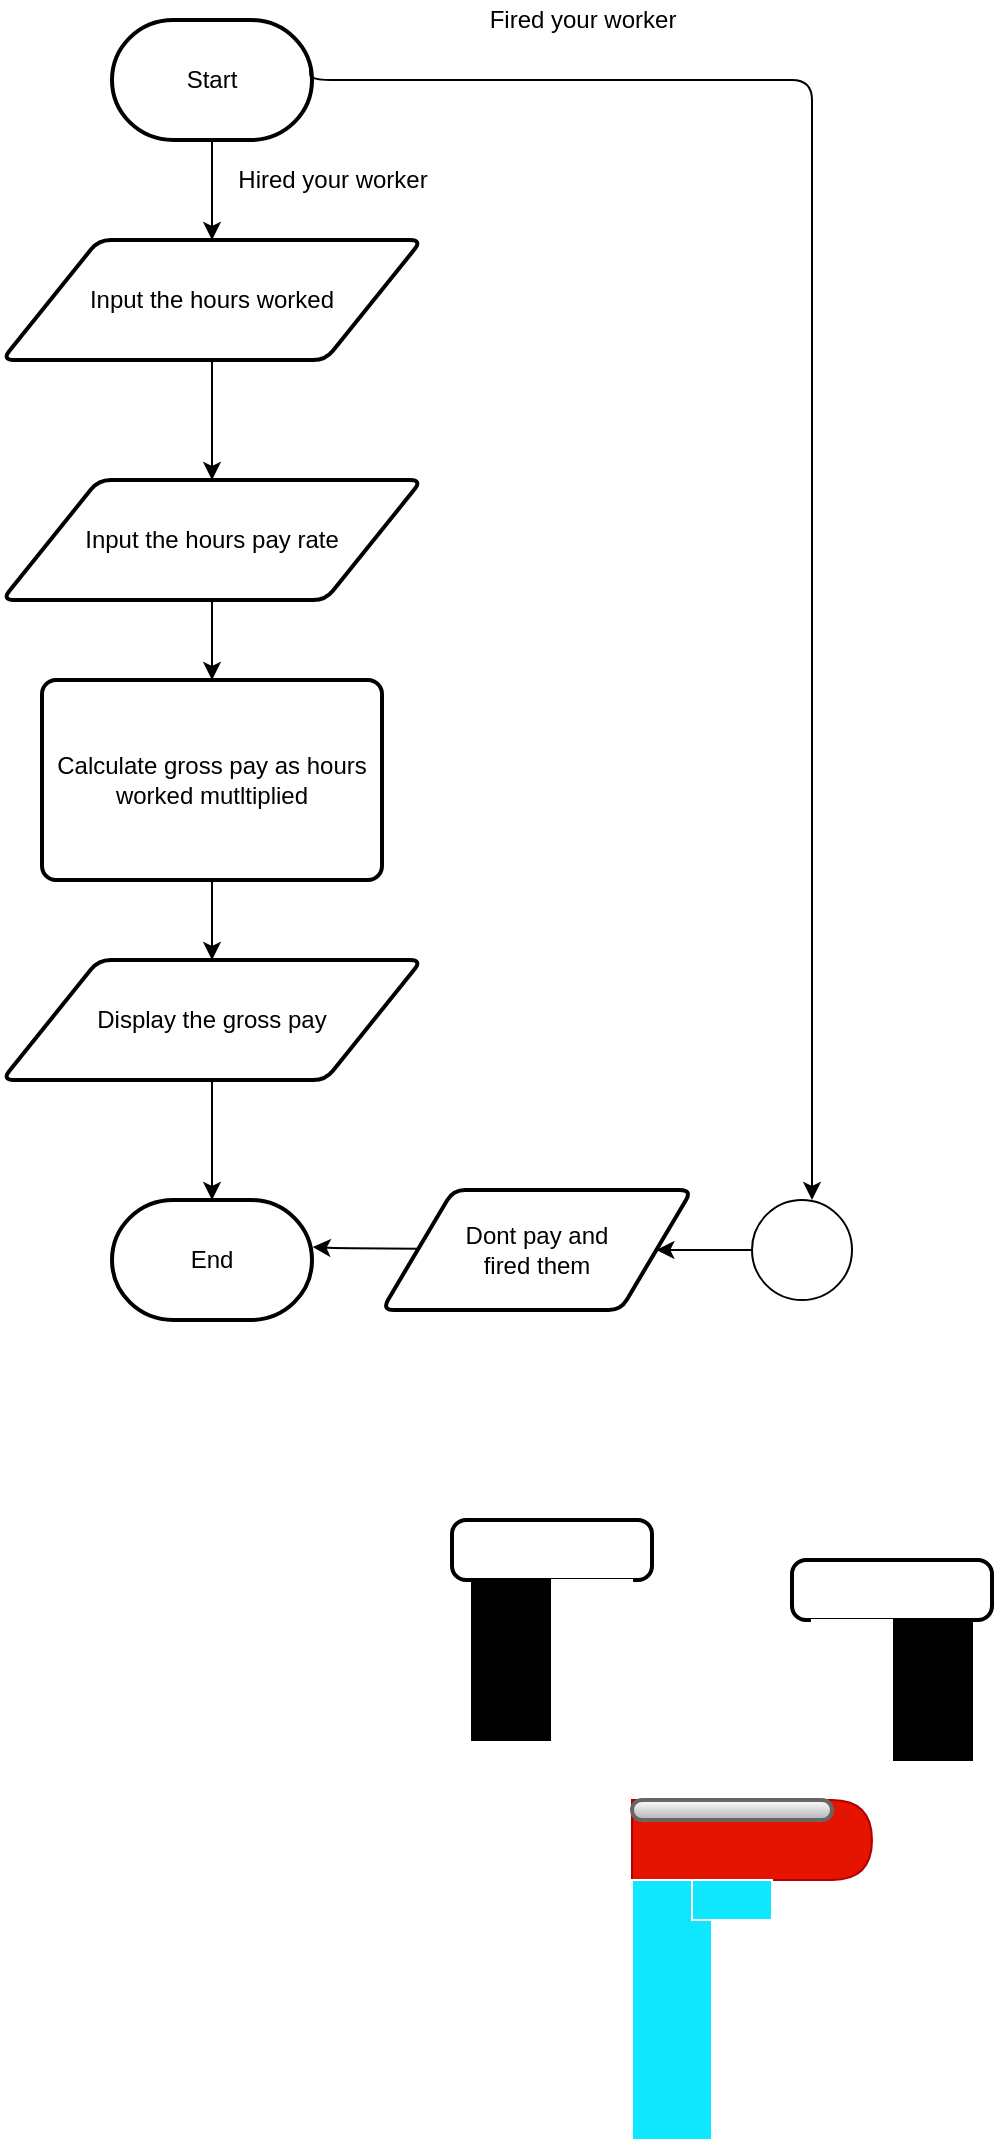 <mxfile>
    <diagram id="7oKUL1NizEWxp9rxPd1W" name="Page-1">
        <mxGraphModel dx="1159" dy="832" grid="1" gridSize="10" guides="1" tooltips="1" connect="1" arrows="1" fold="1" page="1" pageScale="1" pageWidth="850" pageHeight="1100" math="0" shadow="0">
            <root>
                <mxCell id="0"/>
                <mxCell id="1" parent="0"/>
                <mxCell id="10" style="edgeStyle=none;html=1;entryX=0.5;entryY=0;entryDx=0;entryDy=0;" edge="1" parent="1" source="4" target="5">
                    <mxGeometry relative="1" as="geometry"/>
                </mxCell>
                <mxCell id="4" value="Start" style="strokeWidth=2;html=1;shape=mxgraph.flowchart.terminator;whiteSpace=wrap;" vertex="1" parent="1">
                    <mxGeometry x="250" y="40" width="100" height="60" as="geometry"/>
                </mxCell>
                <mxCell id="11" style="edgeStyle=none;html=1;entryX=0.5;entryY=0;entryDx=0;entryDy=0;" edge="1" parent="1" source="5" target="6">
                    <mxGeometry relative="1" as="geometry"/>
                </mxCell>
                <mxCell id="5" value="Input the hours worked" style="shape=parallelogram;html=1;strokeWidth=2;perimeter=parallelogramPerimeter;whiteSpace=wrap;rounded=1;arcSize=12;size=0.23;" vertex="1" parent="1">
                    <mxGeometry x="195" y="150" width="210" height="60" as="geometry"/>
                </mxCell>
                <mxCell id="12" style="edgeStyle=none;html=1;exitX=0.5;exitY=1;exitDx=0;exitDy=0;" edge="1" parent="1" source="6" target="7">
                    <mxGeometry relative="1" as="geometry"/>
                </mxCell>
                <mxCell id="6" value="Input the hours pay rate" style="shape=parallelogram;html=1;strokeWidth=2;perimeter=parallelogramPerimeter;whiteSpace=wrap;rounded=1;arcSize=12;size=0.23;" vertex="1" parent="1">
                    <mxGeometry x="195" y="270" width="210" height="60" as="geometry"/>
                </mxCell>
                <mxCell id="13" style="edgeStyle=none;html=1;exitX=0.5;exitY=1;exitDx=0;exitDy=0;entryX=0.5;entryY=0;entryDx=0;entryDy=0;" edge="1" parent="1" source="7" target="8">
                    <mxGeometry relative="1" as="geometry"/>
                </mxCell>
                <mxCell id="7" value="Calculate gross pay as hours worked mutltiplied" style="rounded=1;whiteSpace=wrap;html=1;absoluteArcSize=1;arcSize=14;strokeWidth=2;" vertex="1" parent="1">
                    <mxGeometry x="215" y="370" width="170" height="100" as="geometry"/>
                </mxCell>
                <mxCell id="14" style="edgeStyle=none;html=1;exitX=0.5;exitY=1;exitDx=0;exitDy=0;entryX=0.5;entryY=0;entryDx=0;entryDy=0;entryPerimeter=0;" edge="1" parent="1" source="8" target="9">
                    <mxGeometry relative="1" as="geometry"/>
                </mxCell>
                <mxCell id="8" value="Display the gross pay" style="shape=parallelogram;html=1;strokeWidth=2;perimeter=parallelogramPerimeter;whiteSpace=wrap;rounded=1;arcSize=12;size=0.23;" vertex="1" parent="1">
                    <mxGeometry x="195" y="510" width="210" height="60" as="geometry"/>
                </mxCell>
                <mxCell id="9" value="End" style="strokeWidth=2;html=1;shape=mxgraph.flowchart.terminator;whiteSpace=wrap;" vertex="1" parent="1">
                    <mxGeometry x="250" y="630" width="100" height="60" as="geometry"/>
                </mxCell>
                <mxCell id="16" value="" style="edgeStyle=elbowEdgeStyle;elbow=vertical;endArrow=classic;html=1;exitX=0.991;exitY=0.405;exitDx=0;exitDy=0;exitPerimeter=0;" edge="1" parent="1" source="4" target="17">
                    <mxGeometry width="50" height="50" relative="1" as="geometry">
                        <mxPoint x="550" y="280" as="sourcePoint"/>
                        <mxPoint x="600" y="630" as="targetPoint"/>
                        <Array as="points">
                            <mxPoint x="600" y="70"/>
                        </Array>
                    </mxGeometry>
                </mxCell>
                <mxCell id="18" style="edgeStyle=none;html=1;entryX=1;entryY=0.5;entryDx=0;entryDy=0;" edge="1" parent="1" source="17" target="19">
                    <mxGeometry relative="1" as="geometry"/>
                </mxCell>
                <mxCell id="17" value="" style="verticalLabelPosition=bottom;verticalAlign=top;html=1;shape=mxgraph.flowchart.on-page_reference;" vertex="1" parent="1">
                    <mxGeometry x="570" y="630" width="50" height="50" as="geometry"/>
                </mxCell>
                <mxCell id="20" style="edgeStyle=none;html=1;entryX=1.003;entryY=0.392;entryDx=0;entryDy=0;entryPerimeter=0;" edge="1" parent="1" source="19" target="9">
                    <mxGeometry relative="1" as="geometry">
                        <Array as="points">
                            <mxPoint x="360" y="654"/>
                        </Array>
                    </mxGeometry>
                </mxCell>
                <mxCell id="19" value="Dont pay and &lt;br&gt;fired them" style="shape=parallelogram;html=1;strokeWidth=2;perimeter=parallelogramPerimeter;whiteSpace=wrap;rounded=1;arcSize=12;size=0.23;" vertex="1" parent="1">
                    <mxGeometry x="385" y="625" width="155" height="60" as="geometry"/>
                </mxCell>
                <mxCell id="23" value="" style="rounded=1;whiteSpace=wrap;html=1;absoluteArcSize=1;arcSize=14;strokeWidth=2;" vertex="1" parent="1">
                    <mxGeometry x="420" y="790" width="100" height="30" as="geometry"/>
                </mxCell>
                <mxCell id="25" value="" style="verticalLabelPosition=bottom;verticalAlign=top;html=1;shape=mxgraph.flowchart.on-page_reference;fillColor=#000000;" vertex="1" parent="1">
                    <mxGeometry x="445" y="830" width="50" height="50" as="geometry"/>
                </mxCell>
                <mxCell id="26" value="" style="verticalLabelPosition=bottom;verticalAlign=top;html=1;shape=mxgraph.flowchart.on-page_reference;fillColor=#000000;" vertex="1" parent="1">
                    <mxGeometry x="615" y="830" width="50" height="50" as="geometry"/>
                </mxCell>
                <mxCell id="28" value="" style="shape=delay;whiteSpace=wrap;html=1;fillColor=#e51400;strokeColor=#B20000;fontColor=#ffffff;" vertex="1" parent="1">
                    <mxGeometry x="510" y="930" width="120" height="40" as="geometry"/>
                </mxCell>
                <mxCell id="29" value="" style="rounded=1;whiteSpace=wrap;html=1;absoluteArcSize=1;arcSize=14;strokeWidth=2;fillColor=#FFFFFF;gradientColor=#b3b3b3;strokeColor=#666666;" vertex="1" parent="1">
                    <mxGeometry x="510" y="930" width="100" height="10" as="geometry"/>
                </mxCell>
                <mxCell id="31" value="Hired your worker" style="text;html=1;align=center;verticalAlign=middle;resizable=0;points=[];autosize=1;strokeColor=none;fillColor=none;" vertex="1" parent="1">
                    <mxGeometry x="305" y="110" width="110" height="20" as="geometry"/>
                </mxCell>
                <mxCell id="32" value="Fired your worker" style="text;html=1;align=center;verticalAlign=middle;resizable=0;points=[];autosize=1;strokeColor=none;fillColor=none;" vertex="1" parent="1">
                    <mxGeometry x="430" y="30" width="110" height="20" as="geometry"/>
                </mxCell>
                <mxCell id="33" value="" style="whiteSpace=wrap;html=1;aspect=fixed;fillColor=#000000;" vertex="1" parent="1">
                    <mxGeometry x="430" y="820" width="80" height="80" as="geometry"/>
                </mxCell>
                <mxCell id="34" value="" style="whiteSpace=wrap;html=1;aspect=fixed;fillColor=#000000;" vertex="1" parent="1">
                    <mxGeometry x="600" y="830" width="80" height="80" as="geometry"/>
                </mxCell>
                <mxCell id="35" value="" style="rounded=1;whiteSpace=wrap;html=1;absoluteArcSize=1;arcSize=14;strokeWidth=2;" vertex="1" parent="1">
                    <mxGeometry x="590" y="810" width="100" height="30" as="geometry"/>
                </mxCell>
                <mxCell id="37" value="" style="rounded=0;whiteSpace=wrap;html=1;fillColor=#FFFFFF;strokeColor=#FFFFFF;" vertex="1" parent="1">
                    <mxGeometry x="470" y="820" width="40" height="80" as="geometry"/>
                </mxCell>
                <mxCell id="39" value="" style="rounded=0;whiteSpace=wrap;html=1;fillColor=#FFFFFF;strokeColor=#FFFFFF;" vertex="1" parent="1">
                    <mxGeometry x="600" y="840" width="40" height="70" as="geometry"/>
                </mxCell>
                <mxCell id="40" value="" style="rounded=0;whiteSpace=wrap;html=1;fillColor=#0FE7FF;strokeColor=#FFFFFF;" vertex="1" parent="1">
                    <mxGeometry x="510" y="970" width="40" height="130" as="geometry"/>
                </mxCell>
                <mxCell id="41" value="" style="rounded=0;whiteSpace=wrap;html=1;fillColor=#0FE7FF;strokeColor=#FFFFFF;" vertex="1" parent="1">
                    <mxGeometry x="540" y="970" width="40" height="20" as="geometry"/>
                </mxCell>
            </root>
        </mxGraphModel>
    </diagram>
</mxfile>
